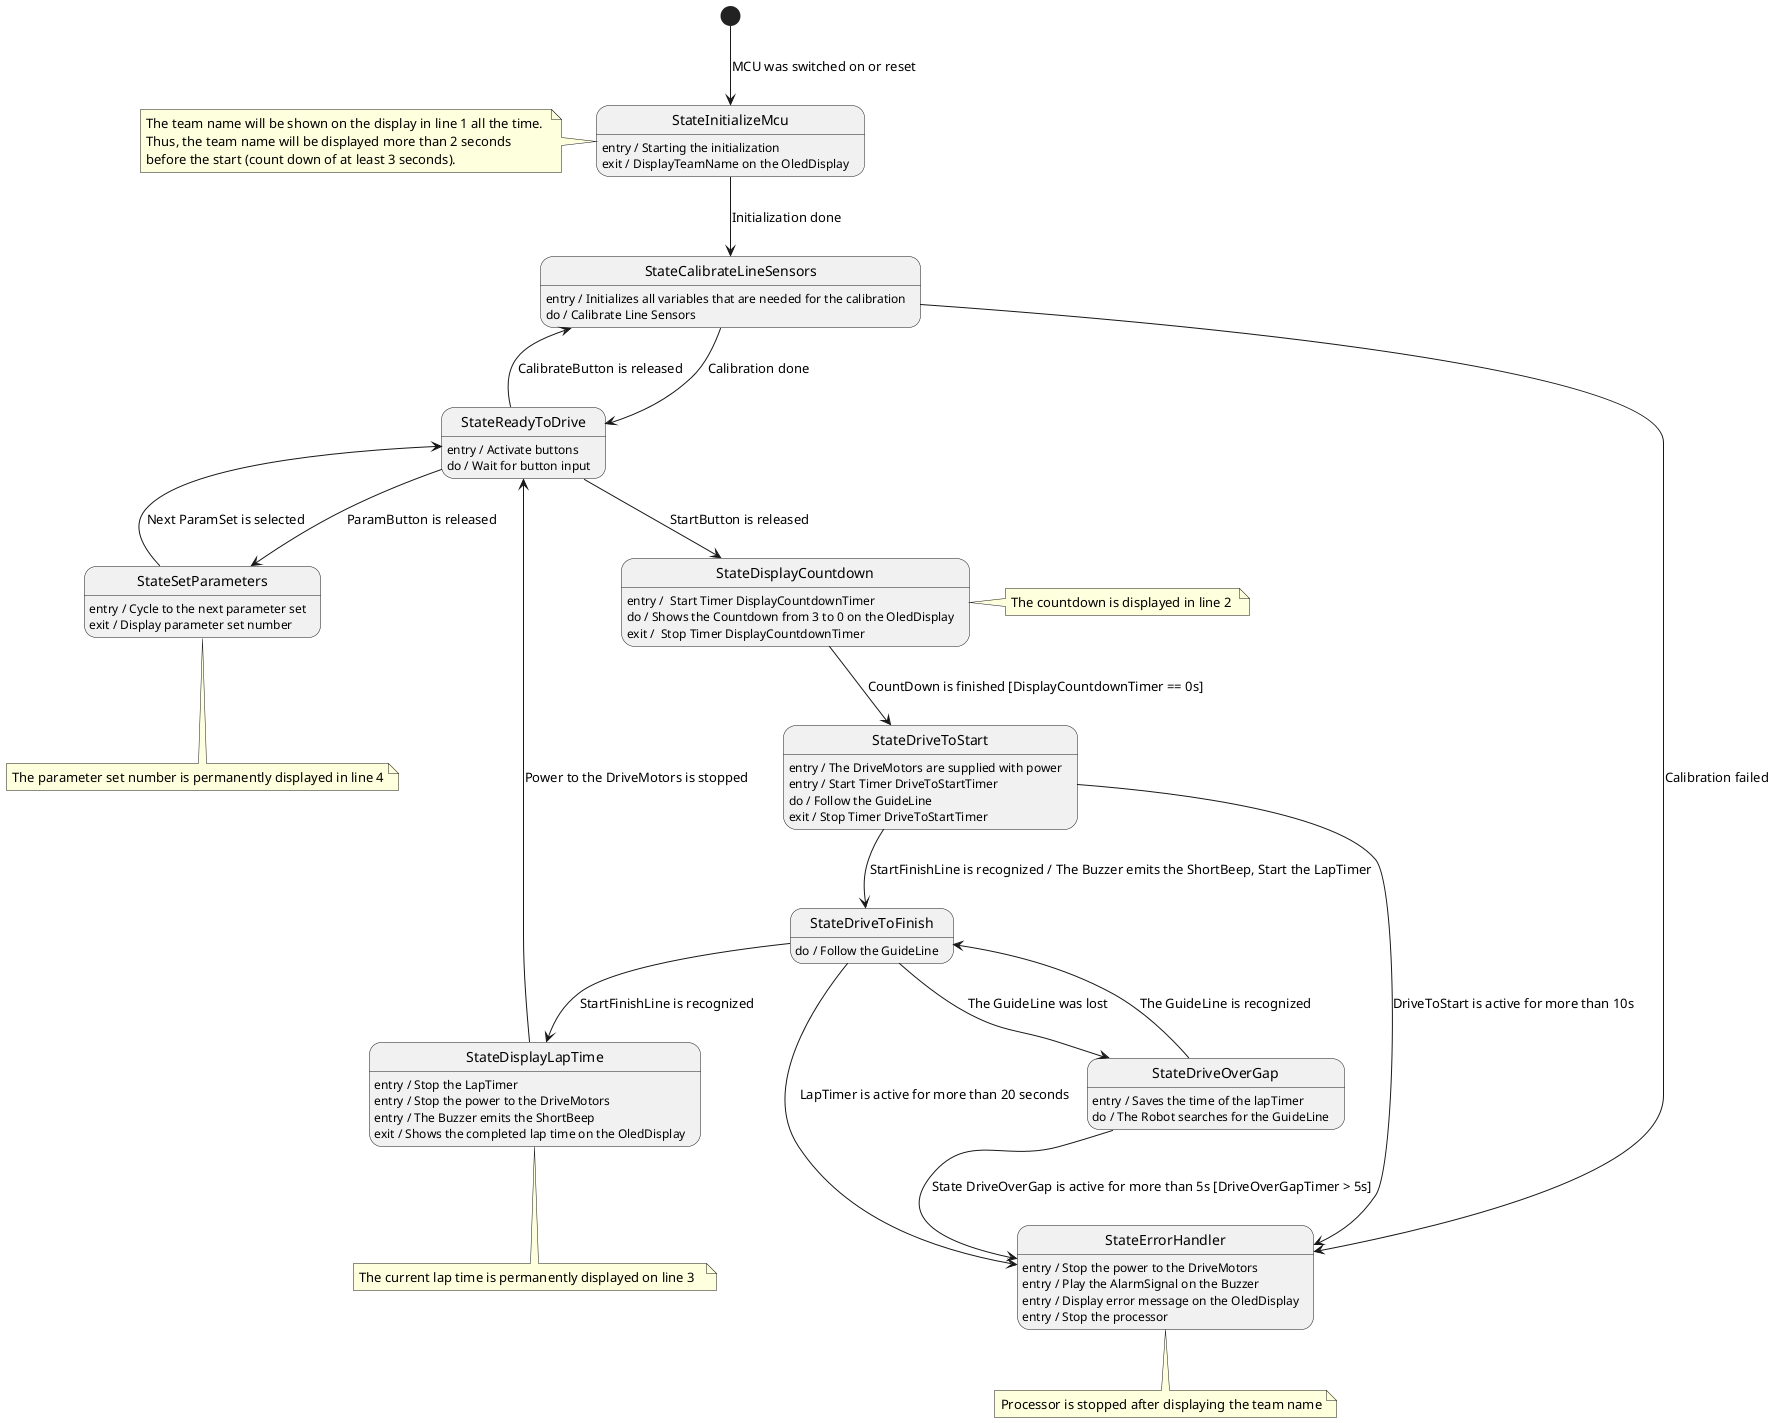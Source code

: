 @startuml

'StateInitializeMcu'
[*] --> StateInitializeMcu : MCU was switched on or reset
StateInitializeMcu --> StateCalibrateLineSensors : Initialization done
StateInitializeMcu : entry / Starting the initialization
StateInitializeMcu : exit / DisplayTeamName on the OledDisplay
note left of StateInitializeMcu
    The team name will be shown on the display in line 1 all the time. 
    Thus, the team name will be displayed more than 2 seconds 
    before the start (count down of at least 3 seconds).
end note

'StateCalibrateLineSensors'
StateCalibrateLineSensors --> StateReadyToDrive : Calibration done
StateCalibrateLineSensors : entry / Initializes all variables that are needed for the calibration
StateCalibrateLineSensors : do / Calibrate Line Sensors
StateCalibrateLineSensors --> StateErrorHandler : Calibration failed

'StateReadyToDrive'
StateReadyToDrive --> StateSetParameters :ParamButton is released
StateReadyToDrive --> StateDisplayCountdown : StartButton is released
StateReadyToDrive --> StateCalibrateLineSensors : CalibrateButton is released
StateReadyToDrive : entry / Activate buttons
StateReadyToDrive : do / Wait for button input

'StateDisplayCountdown'
StateDisplayCountdown --> StateDriveToStart : CountDown is finished [DisplayCountdownTimer == 0s]
StateDisplayCountdown: entry /  Start Timer DisplayCountdownTimer
StateDisplayCountdown: do / Shows the Countdown from 3 to 0 on the OledDisplay
StateDisplayCountdown: exit /  Stop Timer DisplayCountdownTimer
note right of StateDisplayCountdown
The countdown is displayed in line 2 
end note

'StateDriveToStart'
StateDriveToStart --> StateDriveToFinish : StartFinishLine is recognized / The Buzzer emits the ShortBeep, Start the LapTimer 
StateDriveToStart --> StateErrorHandler : DriveToStart is active for more than 10s
StateDriveToStart: entry / The DriveMotors are supplied with power 
StateDriveToStart: entry / Start Timer DriveToStartTimer
StateDriveToStart: do / Follow the GuideLine 
StateDriveToStart: exit / Stop Timer DriveToStartTimer

'StateDriveToFinish'
StateDriveToFinish --> StateErrorHandler : LapTimer is active for more than 20 seconds
StateDriveToFinish --> StateDriveOverGap : The GuideLine was lost
StateDriveToFinish --> StateDisplayLapTime : StartFinishLine is recognized
StateDriveToFinish : do / Follow the GuideLine 

'StateDriveOverGap'
StateDriveOverGap --> StateErrorHandler : State DriveOverGap is active for more than 5s [DriveOverGapTimer > 5s]
StateDriveOverGap  --> StateDriveToFinish : The GuideLine is recognized
StateDriveOverGap: entry / Saves the time of the lapTimer
StateDriveOverGap : do / The Robot searches for the GuideLine

'StateDisplayLapTime
StateDisplayLapTime  --> StateReadyToDrive : Power to the DriveMotors is stopped
StateDisplayLapTime : entry / Stop the LapTimer
StateDisplayLapTime : entry / Stop the power to the DriveMotors
StateDisplayLapTime : entry / The Buzzer emits the ShortBeep
StateDisplayLapTime : exit / Shows the completed lap time on the OledDisplay
note bottom of StateDisplayLapTime
The current lap time is permanently displayed on line 3  
end note

'StateSetParameters
StateSetParameters --> StateReadyToDrive : Next ParamSet is selected
StateSetParameters: entry / Cycle to the next parameter set
StateSetParameters: exit / Display parameter set number
note bottom of StateSetParameters
The parameter set number is permanently displayed in line 4
end note

'StateErrorHandler
StateErrorHandler: entry / Stop the power to the DriveMotors
StateErrorHandler: entry / Play the AlarmSignal on the Buzzer
StateErrorHandler: entry / Display error message on the OledDisplay
StateErrorHandler: entry / Stop the processor
note bottom of StateErrorHandler
Processor is stopped after displaying the team name
end note

@enduml